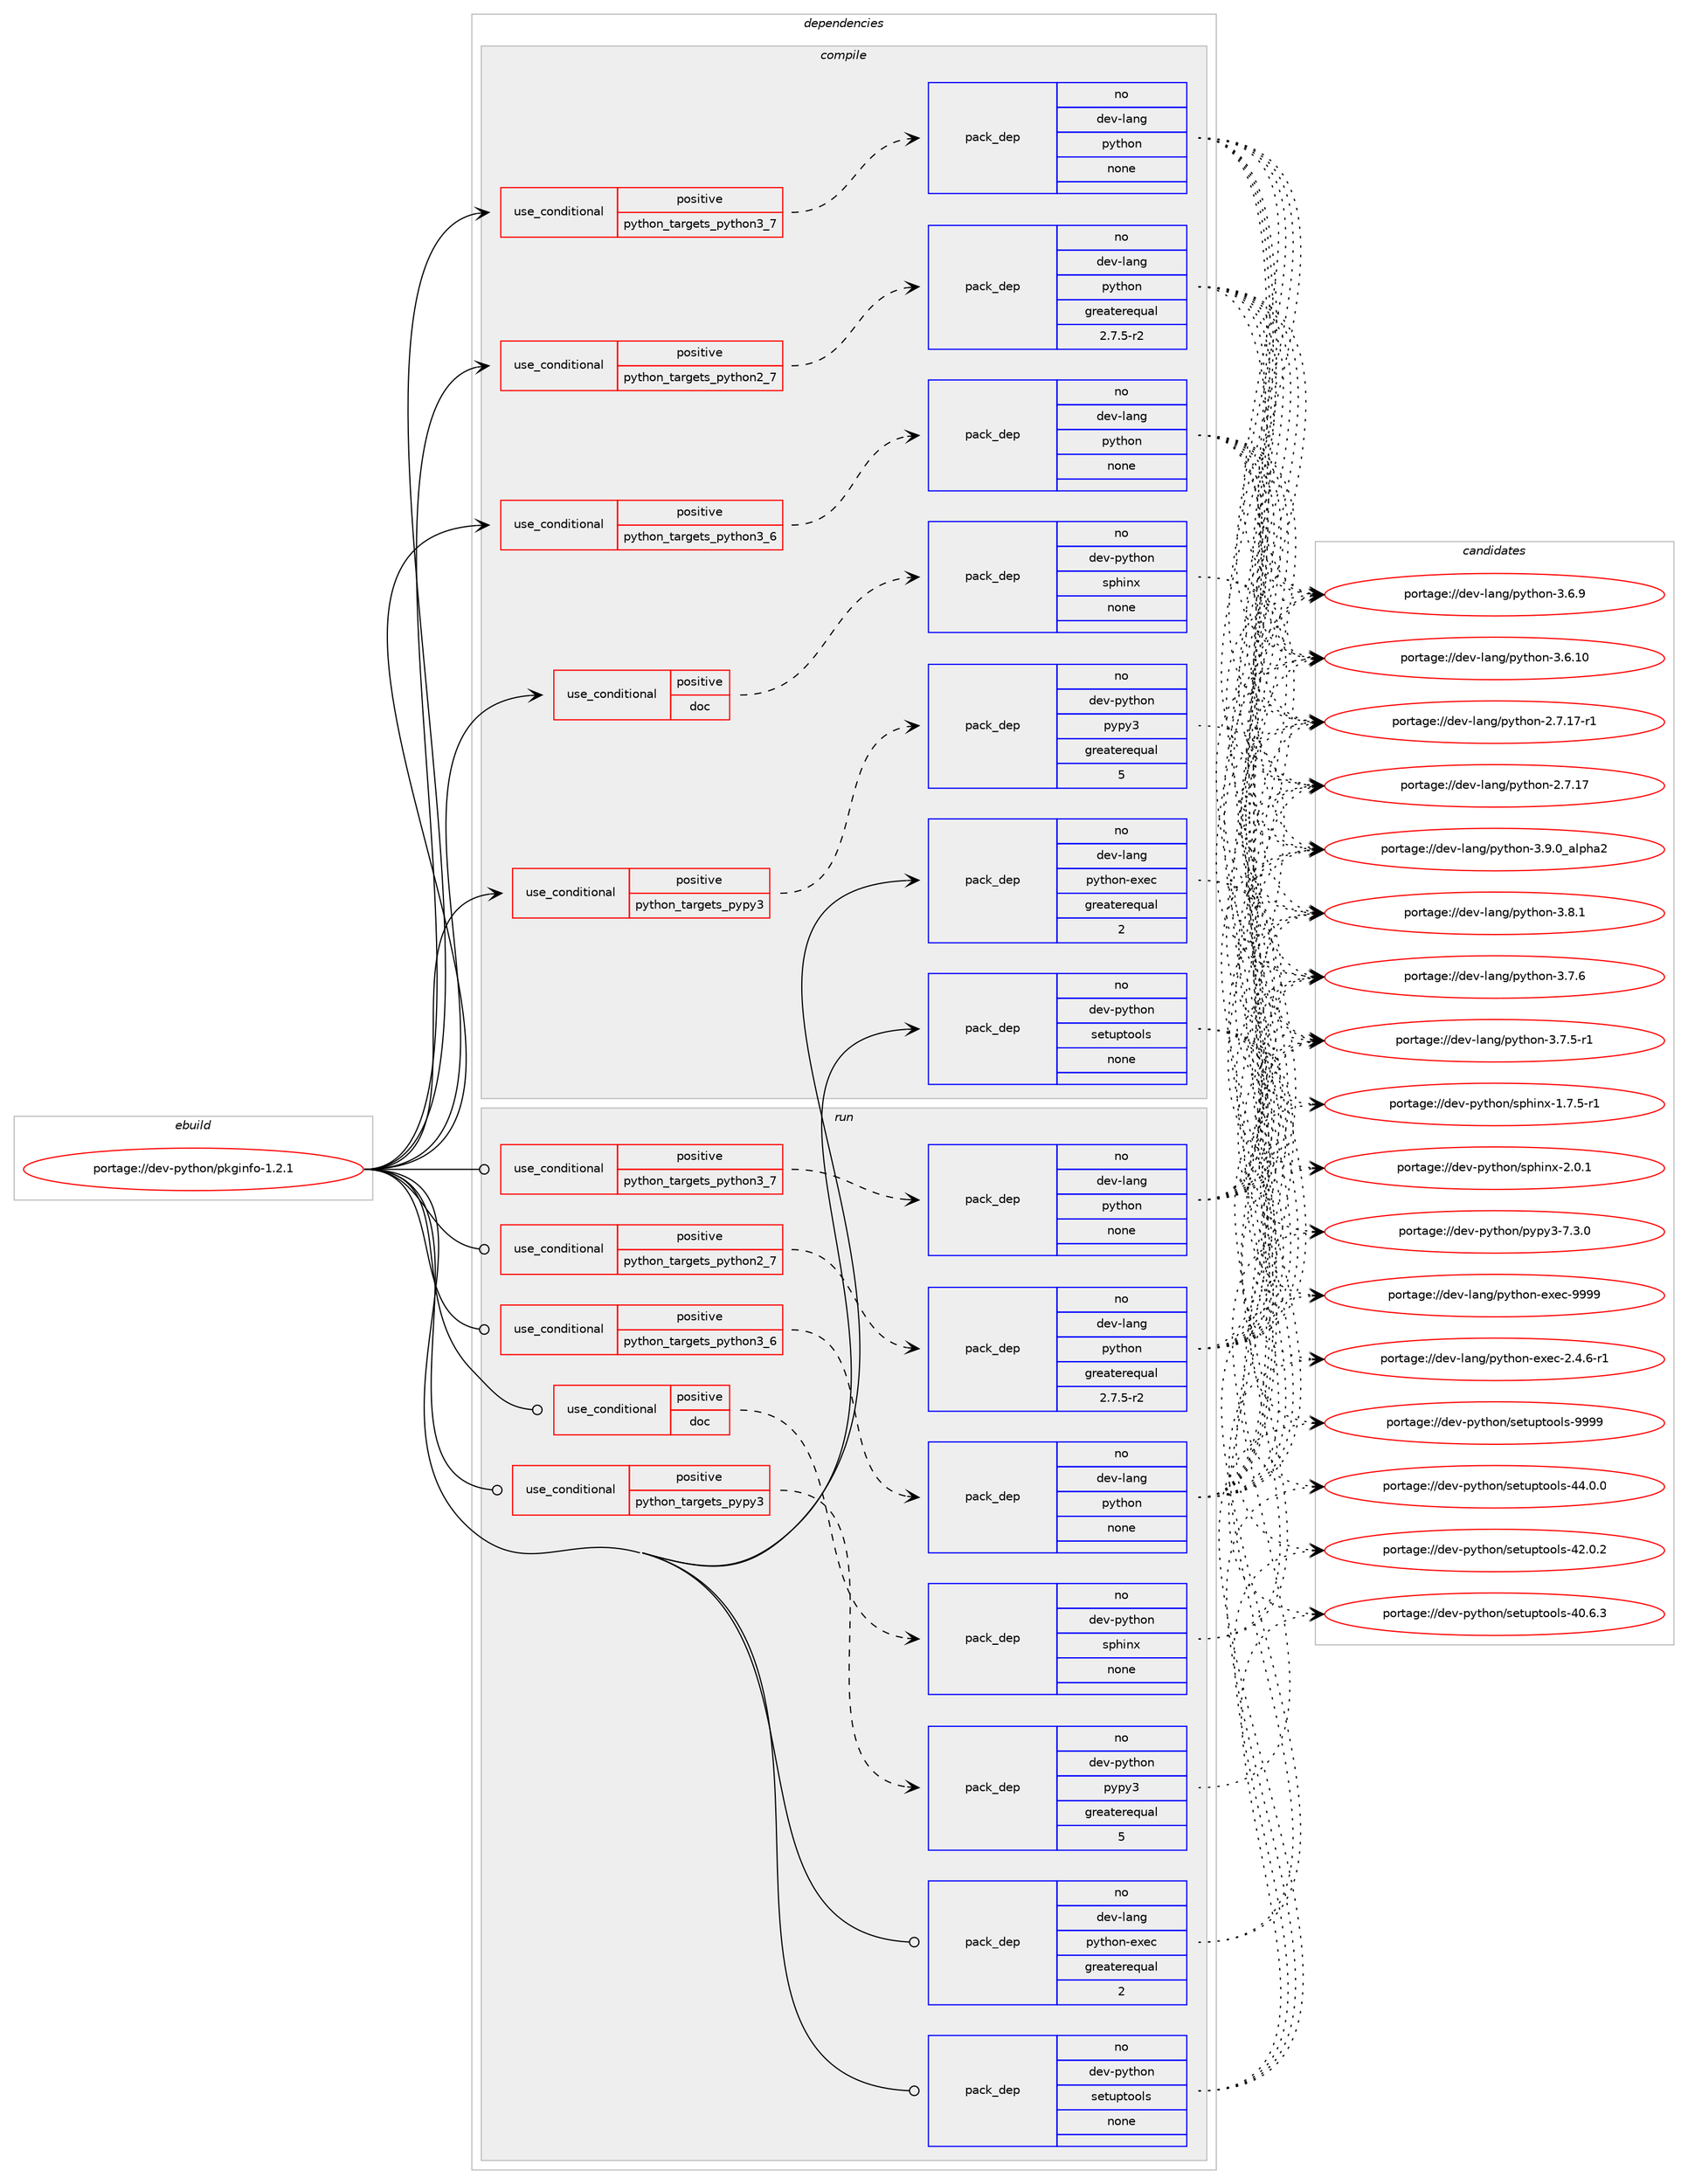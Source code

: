 digraph prolog {

# *************
# Graph options
# *************

newrank=true;
concentrate=true;
compound=true;
graph [rankdir=LR,fontname=Helvetica,fontsize=10,ranksep=1.5];#, ranksep=2.5, nodesep=0.2];
edge  [arrowhead=vee];
node  [fontname=Helvetica,fontsize=10];

# **********
# The ebuild
# **********

subgraph cluster_leftcol {
color=gray;
rank=same;
label=<<i>ebuild</i>>;
id [label="portage://dev-python/pkginfo-1.2.1", color=red, width=4, href="../dev-python/pkginfo-1.2.1.svg"];
}

# ****************
# The dependencies
# ****************

subgraph cluster_midcol {
color=gray;
label=<<i>dependencies</i>>;
subgraph cluster_compile {
fillcolor="#eeeeee";
style=filled;
label=<<i>compile</i>>;
subgraph cond110713 {
dependency441928 [label=<<TABLE BORDER="0" CELLBORDER="1" CELLSPACING="0" CELLPADDING="4"><TR><TD ROWSPAN="3" CELLPADDING="10">use_conditional</TD></TR><TR><TD>positive</TD></TR><TR><TD>doc</TD></TR></TABLE>>, shape=none, color=red];
subgraph pack326273 {
dependency441929 [label=<<TABLE BORDER="0" CELLBORDER="1" CELLSPACING="0" CELLPADDING="4" WIDTH="220"><TR><TD ROWSPAN="6" CELLPADDING="30">pack_dep</TD></TR><TR><TD WIDTH="110">no</TD></TR><TR><TD>dev-python</TD></TR><TR><TD>sphinx</TD></TR><TR><TD>none</TD></TR><TR><TD></TD></TR></TABLE>>, shape=none, color=blue];
}
dependency441928:e -> dependency441929:w [weight=20,style="dashed",arrowhead="vee"];
}
id:e -> dependency441928:w [weight=20,style="solid",arrowhead="vee"];
subgraph cond110714 {
dependency441930 [label=<<TABLE BORDER="0" CELLBORDER="1" CELLSPACING="0" CELLPADDING="4"><TR><TD ROWSPAN="3" CELLPADDING="10">use_conditional</TD></TR><TR><TD>positive</TD></TR><TR><TD>python_targets_pypy3</TD></TR></TABLE>>, shape=none, color=red];
subgraph pack326274 {
dependency441931 [label=<<TABLE BORDER="0" CELLBORDER="1" CELLSPACING="0" CELLPADDING="4" WIDTH="220"><TR><TD ROWSPAN="6" CELLPADDING="30">pack_dep</TD></TR><TR><TD WIDTH="110">no</TD></TR><TR><TD>dev-python</TD></TR><TR><TD>pypy3</TD></TR><TR><TD>greaterequal</TD></TR><TR><TD>5</TD></TR></TABLE>>, shape=none, color=blue];
}
dependency441930:e -> dependency441931:w [weight=20,style="dashed",arrowhead="vee"];
}
id:e -> dependency441930:w [weight=20,style="solid",arrowhead="vee"];
subgraph cond110715 {
dependency441932 [label=<<TABLE BORDER="0" CELLBORDER="1" CELLSPACING="0" CELLPADDING="4"><TR><TD ROWSPAN="3" CELLPADDING="10">use_conditional</TD></TR><TR><TD>positive</TD></TR><TR><TD>python_targets_python2_7</TD></TR></TABLE>>, shape=none, color=red];
subgraph pack326275 {
dependency441933 [label=<<TABLE BORDER="0" CELLBORDER="1" CELLSPACING="0" CELLPADDING="4" WIDTH="220"><TR><TD ROWSPAN="6" CELLPADDING="30">pack_dep</TD></TR><TR><TD WIDTH="110">no</TD></TR><TR><TD>dev-lang</TD></TR><TR><TD>python</TD></TR><TR><TD>greaterequal</TD></TR><TR><TD>2.7.5-r2</TD></TR></TABLE>>, shape=none, color=blue];
}
dependency441932:e -> dependency441933:w [weight=20,style="dashed",arrowhead="vee"];
}
id:e -> dependency441932:w [weight=20,style="solid",arrowhead="vee"];
subgraph cond110716 {
dependency441934 [label=<<TABLE BORDER="0" CELLBORDER="1" CELLSPACING="0" CELLPADDING="4"><TR><TD ROWSPAN="3" CELLPADDING="10">use_conditional</TD></TR><TR><TD>positive</TD></TR><TR><TD>python_targets_python3_6</TD></TR></TABLE>>, shape=none, color=red];
subgraph pack326276 {
dependency441935 [label=<<TABLE BORDER="0" CELLBORDER="1" CELLSPACING="0" CELLPADDING="4" WIDTH="220"><TR><TD ROWSPAN="6" CELLPADDING="30">pack_dep</TD></TR><TR><TD WIDTH="110">no</TD></TR><TR><TD>dev-lang</TD></TR><TR><TD>python</TD></TR><TR><TD>none</TD></TR><TR><TD></TD></TR></TABLE>>, shape=none, color=blue];
}
dependency441934:e -> dependency441935:w [weight=20,style="dashed",arrowhead="vee"];
}
id:e -> dependency441934:w [weight=20,style="solid",arrowhead="vee"];
subgraph cond110717 {
dependency441936 [label=<<TABLE BORDER="0" CELLBORDER="1" CELLSPACING="0" CELLPADDING="4"><TR><TD ROWSPAN="3" CELLPADDING="10">use_conditional</TD></TR><TR><TD>positive</TD></TR><TR><TD>python_targets_python3_7</TD></TR></TABLE>>, shape=none, color=red];
subgraph pack326277 {
dependency441937 [label=<<TABLE BORDER="0" CELLBORDER="1" CELLSPACING="0" CELLPADDING="4" WIDTH="220"><TR><TD ROWSPAN="6" CELLPADDING="30">pack_dep</TD></TR><TR><TD WIDTH="110">no</TD></TR><TR><TD>dev-lang</TD></TR><TR><TD>python</TD></TR><TR><TD>none</TD></TR><TR><TD></TD></TR></TABLE>>, shape=none, color=blue];
}
dependency441936:e -> dependency441937:w [weight=20,style="dashed",arrowhead="vee"];
}
id:e -> dependency441936:w [weight=20,style="solid",arrowhead="vee"];
subgraph pack326278 {
dependency441938 [label=<<TABLE BORDER="0" CELLBORDER="1" CELLSPACING="0" CELLPADDING="4" WIDTH="220"><TR><TD ROWSPAN="6" CELLPADDING="30">pack_dep</TD></TR><TR><TD WIDTH="110">no</TD></TR><TR><TD>dev-lang</TD></TR><TR><TD>python-exec</TD></TR><TR><TD>greaterequal</TD></TR><TR><TD>2</TD></TR></TABLE>>, shape=none, color=blue];
}
id:e -> dependency441938:w [weight=20,style="solid",arrowhead="vee"];
subgraph pack326279 {
dependency441939 [label=<<TABLE BORDER="0" CELLBORDER="1" CELLSPACING="0" CELLPADDING="4" WIDTH="220"><TR><TD ROWSPAN="6" CELLPADDING="30">pack_dep</TD></TR><TR><TD WIDTH="110">no</TD></TR><TR><TD>dev-python</TD></TR><TR><TD>setuptools</TD></TR><TR><TD>none</TD></TR><TR><TD></TD></TR></TABLE>>, shape=none, color=blue];
}
id:e -> dependency441939:w [weight=20,style="solid",arrowhead="vee"];
}
subgraph cluster_compileandrun {
fillcolor="#eeeeee";
style=filled;
label=<<i>compile and run</i>>;
}
subgraph cluster_run {
fillcolor="#eeeeee";
style=filled;
label=<<i>run</i>>;
subgraph cond110718 {
dependency441940 [label=<<TABLE BORDER="0" CELLBORDER="1" CELLSPACING="0" CELLPADDING="4"><TR><TD ROWSPAN="3" CELLPADDING="10">use_conditional</TD></TR><TR><TD>positive</TD></TR><TR><TD>doc</TD></TR></TABLE>>, shape=none, color=red];
subgraph pack326280 {
dependency441941 [label=<<TABLE BORDER="0" CELLBORDER="1" CELLSPACING="0" CELLPADDING="4" WIDTH="220"><TR><TD ROWSPAN="6" CELLPADDING="30">pack_dep</TD></TR><TR><TD WIDTH="110">no</TD></TR><TR><TD>dev-python</TD></TR><TR><TD>sphinx</TD></TR><TR><TD>none</TD></TR><TR><TD></TD></TR></TABLE>>, shape=none, color=blue];
}
dependency441940:e -> dependency441941:w [weight=20,style="dashed",arrowhead="vee"];
}
id:e -> dependency441940:w [weight=20,style="solid",arrowhead="odot"];
subgraph cond110719 {
dependency441942 [label=<<TABLE BORDER="0" CELLBORDER="1" CELLSPACING="0" CELLPADDING="4"><TR><TD ROWSPAN="3" CELLPADDING="10">use_conditional</TD></TR><TR><TD>positive</TD></TR><TR><TD>python_targets_pypy3</TD></TR></TABLE>>, shape=none, color=red];
subgraph pack326281 {
dependency441943 [label=<<TABLE BORDER="0" CELLBORDER="1" CELLSPACING="0" CELLPADDING="4" WIDTH="220"><TR><TD ROWSPAN="6" CELLPADDING="30">pack_dep</TD></TR><TR><TD WIDTH="110">no</TD></TR><TR><TD>dev-python</TD></TR><TR><TD>pypy3</TD></TR><TR><TD>greaterequal</TD></TR><TR><TD>5</TD></TR></TABLE>>, shape=none, color=blue];
}
dependency441942:e -> dependency441943:w [weight=20,style="dashed",arrowhead="vee"];
}
id:e -> dependency441942:w [weight=20,style="solid",arrowhead="odot"];
subgraph cond110720 {
dependency441944 [label=<<TABLE BORDER="0" CELLBORDER="1" CELLSPACING="0" CELLPADDING="4"><TR><TD ROWSPAN="3" CELLPADDING="10">use_conditional</TD></TR><TR><TD>positive</TD></TR><TR><TD>python_targets_python2_7</TD></TR></TABLE>>, shape=none, color=red];
subgraph pack326282 {
dependency441945 [label=<<TABLE BORDER="0" CELLBORDER="1" CELLSPACING="0" CELLPADDING="4" WIDTH="220"><TR><TD ROWSPAN="6" CELLPADDING="30">pack_dep</TD></TR><TR><TD WIDTH="110">no</TD></TR><TR><TD>dev-lang</TD></TR><TR><TD>python</TD></TR><TR><TD>greaterequal</TD></TR><TR><TD>2.7.5-r2</TD></TR></TABLE>>, shape=none, color=blue];
}
dependency441944:e -> dependency441945:w [weight=20,style="dashed",arrowhead="vee"];
}
id:e -> dependency441944:w [weight=20,style="solid",arrowhead="odot"];
subgraph cond110721 {
dependency441946 [label=<<TABLE BORDER="0" CELLBORDER="1" CELLSPACING="0" CELLPADDING="4"><TR><TD ROWSPAN="3" CELLPADDING="10">use_conditional</TD></TR><TR><TD>positive</TD></TR><TR><TD>python_targets_python3_6</TD></TR></TABLE>>, shape=none, color=red];
subgraph pack326283 {
dependency441947 [label=<<TABLE BORDER="0" CELLBORDER="1" CELLSPACING="0" CELLPADDING="4" WIDTH="220"><TR><TD ROWSPAN="6" CELLPADDING="30">pack_dep</TD></TR><TR><TD WIDTH="110">no</TD></TR><TR><TD>dev-lang</TD></TR><TR><TD>python</TD></TR><TR><TD>none</TD></TR><TR><TD></TD></TR></TABLE>>, shape=none, color=blue];
}
dependency441946:e -> dependency441947:w [weight=20,style="dashed",arrowhead="vee"];
}
id:e -> dependency441946:w [weight=20,style="solid",arrowhead="odot"];
subgraph cond110722 {
dependency441948 [label=<<TABLE BORDER="0" CELLBORDER="1" CELLSPACING="0" CELLPADDING="4"><TR><TD ROWSPAN="3" CELLPADDING="10">use_conditional</TD></TR><TR><TD>positive</TD></TR><TR><TD>python_targets_python3_7</TD></TR></TABLE>>, shape=none, color=red];
subgraph pack326284 {
dependency441949 [label=<<TABLE BORDER="0" CELLBORDER="1" CELLSPACING="0" CELLPADDING="4" WIDTH="220"><TR><TD ROWSPAN="6" CELLPADDING="30">pack_dep</TD></TR><TR><TD WIDTH="110">no</TD></TR><TR><TD>dev-lang</TD></TR><TR><TD>python</TD></TR><TR><TD>none</TD></TR><TR><TD></TD></TR></TABLE>>, shape=none, color=blue];
}
dependency441948:e -> dependency441949:w [weight=20,style="dashed",arrowhead="vee"];
}
id:e -> dependency441948:w [weight=20,style="solid",arrowhead="odot"];
subgraph pack326285 {
dependency441950 [label=<<TABLE BORDER="0" CELLBORDER="1" CELLSPACING="0" CELLPADDING="4" WIDTH="220"><TR><TD ROWSPAN="6" CELLPADDING="30">pack_dep</TD></TR><TR><TD WIDTH="110">no</TD></TR><TR><TD>dev-lang</TD></TR><TR><TD>python-exec</TD></TR><TR><TD>greaterequal</TD></TR><TR><TD>2</TD></TR></TABLE>>, shape=none, color=blue];
}
id:e -> dependency441950:w [weight=20,style="solid",arrowhead="odot"];
subgraph pack326286 {
dependency441951 [label=<<TABLE BORDER="0" CELLBORDER="1" CELLSPACING="0" CELLPADDING="4" WIDTH="220"><TR><TD ROWSPAN="6" CELLPADDING="30">pack_dep</TD></TR><TR><TD WIDTH="110">no</TD></TR><TR><TD>dev-python</TD></TR><TR><TD>setuptools</TD></TR><TR><TD>none</TD></TR><TR><TD></TD></TR></TABLE>>, shape=none, color=blue];
}
id:e -> dependency441951:w [weight=20,style="solid",arrowhead="odot"];
}
}

# **************
# The candidates
# **************

subgraph cluster_choices {
rank=same;
color=gray;
label=<<i>candidates</i>>;

subgraph choice326273 {
color=black;
nodesep=1;
choice1001011184511212111610411111047115112104105110120455046484649 [label="portage://dev-python/sphinx-2.0.1", color=red, width=4,href="../dev-python/sphinx-2.0.1.svg"];
choice10010111845112121116104111110471151121041051101204549465546534511449 [label="portage://dev-python/sphinx-1.7.5-r1", color=red, width=4,href="../dev-python/sphinx-1.7.5-r1.svg"];
dependency441929:e -> choice1001011184511212111610411111047115112104105110120455046484649:w [style=dotted,weight="100"];
dependency441929:e -> choice10010111845112121116104111110471151121041051101204549465546534511449:w [style=dotted,weight="100"];
}
subgraph choice326274 {
color=black;
nodesep=1;
choice100101118451121211161041111104711212111212151455546514648 [label="portage://dev-python/pypy3-7.3.0", color=red, width=4,href="../dev-python/pypy3-7.3.0.svg"];
dependency441931:e -> choice100101118451121211161041111104711212111212151455546514648:w [style=dotted,weight="100"];
}
subgraph choice326275 {
color=black;
nodesep=1;
choice10010111845108971101034711212111610411111045514657464895971081121049750 [label="portage://dev-lang/python-3.9.0_alpha2", color=red, width=4,href="../dev-lang/python-3.9.0_alpha2.svg"];
choice100101118451089711010347112121116104111110455146564649 [label="portage://dev-lang/python-3.8.1", color=red, width=4,href="../dev-lang/python-3.8.1.svg"];
choice100101118451089711010347112121116104111110455146554654 [label="portage://dev-lang/python-3.7.6", color=red, width=4,href="../dev-lang/python-3.7.6.svg"];
choice1001011184510897110103471121211161041111104551465546534511449 [label="portage://dev-lang/python-3.7.5-r1", color=red, width=4,href="../dev-lang/python-3.7.5-r1.svg"];
choice100101118451089711010347112121116104111110455146544657 [label="portage://dev-lang/python-3.6.9", color=red, width=4,href="../dev-lang/python-3.6.9.svg"];
choice10010111845108971101034711212111610411111045514654464948 [label="portage://dev-lang/python-3.6.10", color=red, width=4,href="../dev-lang/python-3.6.10.svg"];
choice100101118451089711010347112121116104111110455046554649554511449 [label="portage://dev-lang/python-2.7.17-r1", color=red, width=4,href="../dev-lang/python-2.7.17-r1.svg"];
choice10010111845108971101034711212111610411111045504655464955 [label="portage://dev-lang/python-2.7.17", color=red, width=4,href="../dev-lang/python-2.7.17.svg"];
dependency441933:e -> choice10010111845108971101034711212111610411111045514657464895971081121049750:w [style=dotted,weight="100"];
dependency441933:e -> choice100101118451089711010347112121116104111110455146564649:w [style=dotted,weight="100"];
dependency441933:e -> choice100101118451089711010347112121116104111110455146554654:w [style=dotted,weight="100"];
dependency441933:e -> choice1001011184510897110103471121211161041111104551465546534511449:w [style=dotted,weight="100"];
dependency441933:e -> choice100101118451089711010347112121116104111110455146544657:w [style=dotted,weight="100"];
dependency441933:e -> choice10010111845108971101034711212111610411111045514654464948:w [style=dotted,weight="100"];
dependency441933:e -> choice100101118451089711010347112121116104111110455046554649554511449:w [style=dotted,weight="100"];
dependency441933:e -> choice10010111845108971101034711212111610411111045504655464955:w [style=dotted,weight="100"];
}
subgraph choice326276 {
color=black;
nodesep=1;
choice10010111845108971101034711212111610411111045514657464895971081121049750 [label="portage://dev-lang/python-3.9.0_alpha2", color=red, width=4,href="../dev-lang/python-3.9.0_alpha2.svg"];
choice100101118451089711010347112121116104111110455146564649 [label="portage://dev-lang/python-3.8.1", color=red, width=4,href="../dev-lang/python-3.8.1.svg"];
choice100101118451089711010347112121116104111110455146554654 [label="portage://dev-lang/python-3.7.6", color=red, width=4,href="../dev-lang/python-3.7.6.svg"];
choice1001011184510897110103471121211161041111104551465546534511449 [label="portage://dev-lang/python-3.7.5-r1", color=red, width=4,href="../dev-lang/python-3.7.5-r1.svg"];
choice100101118451089711010347112121116104111110455146544657 [label="portage://dev-lang/python-3.6.9", color=red, width=4,href="../dev-lang/python-3.6.9.svg"];
choice10010111845108971101034711212111610411111045514654464948 [label="portage://dev-lang/python-3.6.10", color=red, width=4,href="../dev-lang/python-3.6.10.svg"];
choice100101118451089711010347112121116104111110455046554649554511449 [label="portage://dev-lang/python-2.7.17-r1", color=red, width=4,href="../dev-lang/python-2.7.17-r1.svg"];
choice10010111845108971101034711212111610411111045504655464955 [label="portage://dev-lang/python-2.7.17", color=red, width=4,href="../dev-lang/python-2.7.17.svg"];
dependency441935:e -> choice10010111845108971101034711212111610411111045514657464895971081121049750:w [style=dotted,weight="100"];
dependency441935:e -> choice100101118451089711010347112121116104111110455146564649:w [style=dotted,weight="100"];
dependency441935:e -> choice100101118451089711010347112121116104111110455146554654:w [style=dotted,weight="100"];
dependency441935:e -> choice1001011184510897110103471121211161041111104551465546534511449:w [style=dotted,weight="100"];
dependency441935:e -> choice100101118451089711010347112121116104111110455146544657:w [style=dotted,weight="100"];
dependency441935:e -> choice10010111845108971101034711212111610411111045514654464948:w [style=dotted,weight="100"];
dependency441935:e -> choice100101118451089711010347112121116104111110455046554649554511449:w [style=dotted,weight="100"];
dependency441935:e -> choice10010111845108971101034711212111610411111045504655464955:w [style=dotted,weight="100"];
}
subgraph choice326277 {
color=black;
nodesep=1;
choice10010111845108971101034711212111610411111045514657464895971081121049750 [label="portage://dev-lang/python-3.9.0_alpha2", color=red, width=4,href="../dev-lang/python-3.9.0_alpha2.svg"];
choice100101118451089711010347112121116104111110455146564649 [label="portage://dev-lang/python-3.8.1", color=red, width=4,href="../dev-lang/python-3.8.1.svg"];
choice100101118451089711010347112121116104111110455146554654 [label="portage://dev-lang/python-3.7.6", color=red, width=4,href="../dev-lang/python-3.7.6.svg"];
choice1001011184510897110103471121211161041111104551465546534511449 [label="portage://dev-lang/python-3.7.5-r1", color=red, width=4,href="../dev-lang/python-3.7.5-r1.svg"];
choice100101118451089711010347112121116104111110455146544657 [label="portage://dev-lang/python-3.6.9", color=red, width=4,href="../dev-lang/python-3.6.9.svg"];
choice10010111845108971101034711212111610411111045514654464948 [label="portage://dev-lang/python-3.6.10", color=red, width=4,href="../dev-lang/python-3.6.10.svg"];
choice100101118451089711010347112121116104111110455046554649554511449 [label="portage://dev-lang/python-2.7.17-r1", color=red, width=4,href="../dev-lang/python-2.7.17-r1.svg"];
choice10010111845108971101034711212111610411111045504655464955 [label="portage://dev-lang/python-2.7.17", color=red, width=4,href="../dev-lang/python-2.7.17.svg"];
dependency441937:e -> choice10010111845108971101034711212111610411111045514657464895971081121049750:w [style=dotted,weight="100"];
dependency441937:e -> choice100101118451089711010347112121116104111110455146564649:w [style=dotted,weight="100"];
dependency441937:e -> choice100101118451089711010347112121116104111110455146554654:w [style=dotted,weight="100"];
dependency441937:e -> choice1001011184510897110103471121211161041111104551465546534511449:w [style=dotted,weight="100"];
dependency441937:e -> choice100101118451089711010347112121116104111110455146544657:w [style=dotted,weight="100"];
dependency441937:e -> choice10010111845108971101034711212111610411111045514654464948:w [style=dotted,weight="100"];
dependency441937:e -> choice100101118451089711010347112121116104111110455046554649554511449:w [style=dotted,weight="100"];
dependency441937:e -> choice10010111845108971101034711212111610411111045504655464955:w [style=dotted,weight="100"];
}
subgraph choice326278 {
color=black;
nodesep=1;
choice10010111845108971101034711212111610411111045101120101994557575757 [label="portage://dev-lang/python-exec-9999", color=red, width=4,href="../dev-lang/python-exec-9999.svg"];
choice10010111845108971101034711212111610411111045101120101994550465246544511449 [label="portage://dev-lang/python-exec-2.4.6-r1", color=red, width=4,href="../dev-lang/python-exec-2.4.6-r1.svg"];
dependency441938:e -> choice10010111845108971101034711212111610411111045101120101994557575757:w [style=dotted,weight="100"];
dependency441938:e -> choice10010111845108971101034711212111610411111045101120101994550465246544511449:w [style=dotted,weight="100"];
}
subgraph choice326279 {
color=black;
nodesep=1;
choice10010111845112121116104111110471151011161171121161111111081154557575757 [label="portage://dev-python/setuptools-9999", color=red, width=4,href="../dev-python/setuptools-9999.svg"];
choice100101118451121211161041111104711510111611711211611111110811545525246484648 [label="portage://dev-python/setuptools-44.0.0", color=red, width=4,href="../dev-python/setuptools-44.0.0.svg"];
choice100101118451121211161041111104711510111611711211611111110811545525046484650 [label="portage://dev-python/setuptools-42.0.2", color=red, width=4,href="../dev-python/setuptools-42.0.2.svg"];
choice100101118451121211161041111104711510111611711211611111110811545524846544651 [label="portage://dev-python/setuptools-40.6.3", color=red, width=4,href="../dev-python/setuptools-40.6.3.svg"];
dependency441939:e -> choice10010111845112121116104111110471151011161171121161111111081154557575757:w [style=dotted,weight="100"];
dependency441939:e -> choice100101118451121211161041111104711510111611711211611111110811545525246484648:w [style=dotted,weight="100"];
dependency441939:e -> choice100101118451121211161041111104711510111611711211611111110811545525046484650:w [style=dotted,weight="100"];
dependency441939:e -> choice100101118451121211161041111104711510111611711211611111110811545524846544651:w [style=dotted,weight="100"];
}
subgraph choice326280 {
color=black;
nodesep=1;
choice1001011184511212111610411111047115112104105110120455046484649 [label="portage://dev-python/sphinx-2.0.1", color=red, width=4,href="../dev-python/sphinx-2.0.1.svg"];
choice10010111845112121116104111110471151121041051101204549465546534511449 [label="portage://dev-python/sphinx-1.7.5-r1", color=red, width=4,href="../dev-python/sphinx-1.7.5-r1.svg"];
dependency441941:e -> choice1001011184511212111610411111047115112104105110120455046484649:w [style=dotted,weight="100"];
dependency441941:e -> choice10010111845112121116104111110471151121041051101204549465546534511449:w [style=dotted,weight="100"];
}
subgraph choice326281 {
color=black;
nodesep=1;
choice100101118451121211161041111104711212111212151455546514648 [label="portage://dev-python/pypy3-7.3.0", color=red, width=4,href="../dev-python/pypy3-7.3.0.svg"];
dependency441943:e -> choice100101118451121211161041111104711212111212151455546514648:w [style=dotted,weight="100"];
}
subgraph choice326282 {
color=black;
nodesep=1;
choice10010111845108971101034711212111610411111045514657464895971081121049750 [label="portage://dev-lang/python-3.9.0_alpha2", color=red, width=4,href="../dev-lang/python-3.9.0_alpha2.svg"];
choice100101118451089711010347112121116104111110455146564649 [label="portage://dev-lang/python-3.8.1", color=red, width=4,href="../dev-lang/python-3.8.1.svg"];
choice100101118451089711010347112121116104111110455146554654 [label="portage://dev-lang/python-3.7.6", color=red, width=4,href="../dev-lang/python-3.7.6.svg"];
choice1001011184510897110103471121211161041111104551465546534511449 [label="portage://dev-lang/python-3.7.5-r1", color=red, width=4,href="../dev-lang/python-3.7.5-r1.svg"];
choice100101118451089711010347112121116104111110455146544657 [label="portage://dev-lang/python-3.6.9", color=red, width=4,href="../dev-lang/python-3.6.9.svg"];
choice10010111845108971101034711212111610411111045514654464948 [label="portage://dev-lang/python-3.6.10", color=red, width=4,href="../dev-lang/python-3.6.10.svg"];
choice100101118451089711010347112121116104111110455046554649554511449 [label="portage://dev-lang/python-2.7.17-r1", color=red, width=4,href="../dev-lang/python-2.7.17-r1.svg"];
choice10010111845108971101034711212111610411111045504655464955 [label="portage://dev-lang/python-2.7.17", color=red, width=4,href="../dev-lang/python-2.7.17.svg"];
dependency441945:e -> choice10010111845108971101034711212111610411111045514657464895971081121049750:w [style=dotted,weight="100"];
dependency441945:e -> choice100101118451089711010347112121116104111110455146564649:w [style=dotted,weight="100"];
dependency441945:e -> choice100101118451089711010347112121116104111110455146554654:w [style=dotted,weight="100"];
dependency441945:e -> choice1001011184510897110103471121211161041111104551465546534511449:w [style=dotted,weight="100"];
dependency441945:e -> choice100101118451089711010347112121116104111110455146544657:w [style=dotted,weight="100"];
dependency441945:e -> choice10010111845108971101034711212111610411111045514654464948:w [style=dotted,weight="100"];
dependency441945:e -> choice100101118451089711010347112121116104111110455046554649554511449:w [style=dotted,weight="100"];
dependency441945:e -> choice10010111845108971101034711212111610411111045504655464955:w [style=dotted,weight="100"];
}
subgraph choice326283 {
color=black;
nodesep=1;
choice10010111845108971101034711212111610411111045514657464895971081121049750 [label="portage://dev-lang/python-3.9.0_alpha2", color=red, width=4,href="../dev-lang/python-3.9.0_alpha2.svg"];
choice100101118451089711010347112121116104111110455146564649 [label="portage://dev-lang/python-3.8.1", color=red, width=4,href="../dev-lang/python-3.8.1.svg"];
choice100101118451089711010347112121116104111110455146554654 [label="portage://dev-lang/python-3.7.6", color=red, width=4,href="../dev-lang/python-3.7.6.svg"];
choice1001011184510897110103471121211161041111104551465546534511449 [label="portage://dev-lang/python-3.7.5-r1", color=red, width=4,href="../dev-lang/python-3.7.5-r1.svg"];
choice100101118451089711010347112121116104111110455146544657 [label="portage://dev-lang/python-3.6.9", color=red, width=4,href="../dev-lang/python-3.6.9.svg"];
choice10010111845108971101034711212111610411111045514654464948 [label="portage://dev-lang/python-3.6.10", color=red, width=4,href="../dev-lang/python-3.6.10.svg"];
choice100101118451089711010347112121116104111110455046554649554511449 [label="portage://dev-lang/python-2.7.17-r1", color=red, width=4,href="../dev-lang/python-2.7.17-r1.svg"];
choice10010111845108971101034711212111610411111045504655464955 [label="portage://dev-lang/python-2.7.17", color=red, width=4,href="../dev-lang/python-2.7.17.svg"];
dependency441947:e -> choice10010111845108971101034711212111610411111045514657464895971081121049750:w [style=dotted,weight="100"];
dependency441947:e -> choice100101118451089711010347112121116104111110455146564649:w [style=dotted,weight="100"];
dependency441947:e -> choice100101118451089711010347112121116104111110455146554654:w [style=dotted,weight="100"];
dependency441947:e -> choice1001011184510897110103471121211161041111104551465546534511449:w [style=dotted,weight="100"];
dependency441947:e -> choice100101118451089711010347112121116104111110455146544657:w [style=dotted,weight="100"];
dependency441947:e -> choice10010111845108971101034711212111610411111045514654464948:w [style=dotted,weight="100"];
dependency441947:e -> choice100101118451089711010347112121116104111110455046554649554511449:w [style=dotted,weight="100"];
dependency441947:e -> choice10010111845108971101034711212111610411111045504655464955:w [style=dotted,weight="100"];
}
subgraph choice326284 {
color=black;
nodesep=1;
choice10010111845108971101034711212111610411111045514657464895971081121049750 [label="portage://dev-lang/python-3.9.0_alpha2", color=red, width=4,href="../dev-lang/python-3.9.0_alpha2.svg"];
choice100101118451089711010347112121116104111110455146564649 [label="portage://dev-lang/python-3.8.1", color=red, width=4,href="../dev-lang/python-3.8.1.svg"];
choice100101118451089711010347112121116104111110455146554654 [label="portage://dev-lang/python-3.7.6", color=red, width=4,href="../dev-lang/python-3.7.6.svg"];
choice1001011184510897110103471121211161041111104551465546534511449 [label="portage://dev-lang/python-3.7.5-r1", color=red, width=4,href="../dev-lang/python-3.7.5-r1.svg"];
choice100101118451089711010347112121116104111110455146544657 [label="portage://dev-lang/python-3.6.9", color=red, width=4,href="../dev-lang/python-3.6.9.svg"];
choice10010111845108971101034711212111610411111045514654464948 [label="portage://dev-lang/python-3.6.10", color=red, width=4,href="../dev-lang/python-3.6.10.svg"];
choice100101118451089711010347112121116104111110455046554649554511449 [label="portage://dev-lang/python-2.7.17-r1", color=red, width=4,href="../dev-lang/python-2.7.17-r1.svg"];
choice10010111845108971101034711212111610411111045504655464955 [label="portage://dev-lang/python-2.7.17", color=red, width=4,href="../dev-lang/python-2.7.17.svg"];
dependency441949:e -> choice10010111845108971101034711212111610411111045514657464895971081121049750:w [style=dotted,weight="100"];
dependency441949:e -> choice100101118451089711010347112121116104111110455146564649:w [style=dotted,weight="100"];
dependency441949:e -> choice100101118451089711010347112121116104111110455146554654:w [style=dotted,weight="100"];
dependency441949:e -> choice1001011184510897110103471121211161041111104551465546534511449:w [style=dotted,weight="100"];
dependency441949:e -> choice100101118451089711010347112121116104111110455146544657:w [style=dotted,weight="100"];
dependency441949:e -> choice10010111845108971101034711212111610411111045514654464948:w [style=dotted,weight="100"];
dependency441949:e -> choice100101118451089711010347112121116104111110455046554649554511449:w [style=dotted,weight="100"];
dependency441949:e -> choice10010111845108971101034711212111610411111045504655464955:w [style=dotted,weight="100"];
}
subgraph choice326285 {
color=black;
nodesep=1;
choice10010111845108971101034711212111610411111045101120101994557575757 [label="portage://dev-lang/python-exec-9999", color=red, width=4,href="../dev-lang/python-exec-9999.svg"];
choice10010111845108971101034711212111610411111045101120101994550465246544511449 [label="portage://dev-lang/python-exec-2.4.6-r1", color=red, width=4,href="../dev-lang/python-exec-2.4.6-r1.svg"];
dependency441950:e -> choice10010111845108971101034711212111610411111045101120101994557575757:w [style=dotted,weight="100"];
dependency441950:e -> choice10010111845108971101034711212111610411111045101120101994550465246544511449:w [style=dotted,weight="100"];
}
subgraph choice326286 {
color=black;
nodesep=1;
choice10010111845112121116104111110471151011161171121161111111081154557575757 [label="portage://dev-python/setuptools-9999", color=red, width=4,href="../dev-python/setuptools-9999.svg"];
choice100101118451121211161041111104711510111611711211611111110811545525246484648 [label="portage://dev-python/setuptools-44.0.0", color=red, width=4,href="../dev-python/setuptools-44.0.0.svg"];
choice100101118451121211161041111104711510111611711211611111110811545525046484650 [label="portage://dev-python/setuptools-42.0.2", color=red, width=4,href="../dev-python/setuptools-42.0.2.svg"];
choice100101118451121211161041111104711510111611711211611111110811545524846544651 [label="portage://dev-python/setuptools-40.6.3", color=red, width=4,href="../dev-python/setuptools-40.6.3.svg"];
dependency441951:e -> choice10010111845112121116104111110471151011161171121161111111081154557575757:w [style=dotted,weight="100"];
dependency441951:e -> choice100101118451121211161041111104711510111611711211611111110811545525246484648:w [style=dotted,weight="100"];
dependency441951:e -> choice100101118451121211161041111104711510111611711211611111110811545525046484650:w [style=dotted,weight="100"];
dependency441951:e -> choice100101118451121211161041111104711510111611711211611111110811545524846544651:w [style=dotted,weight="100"];
}
}

}
